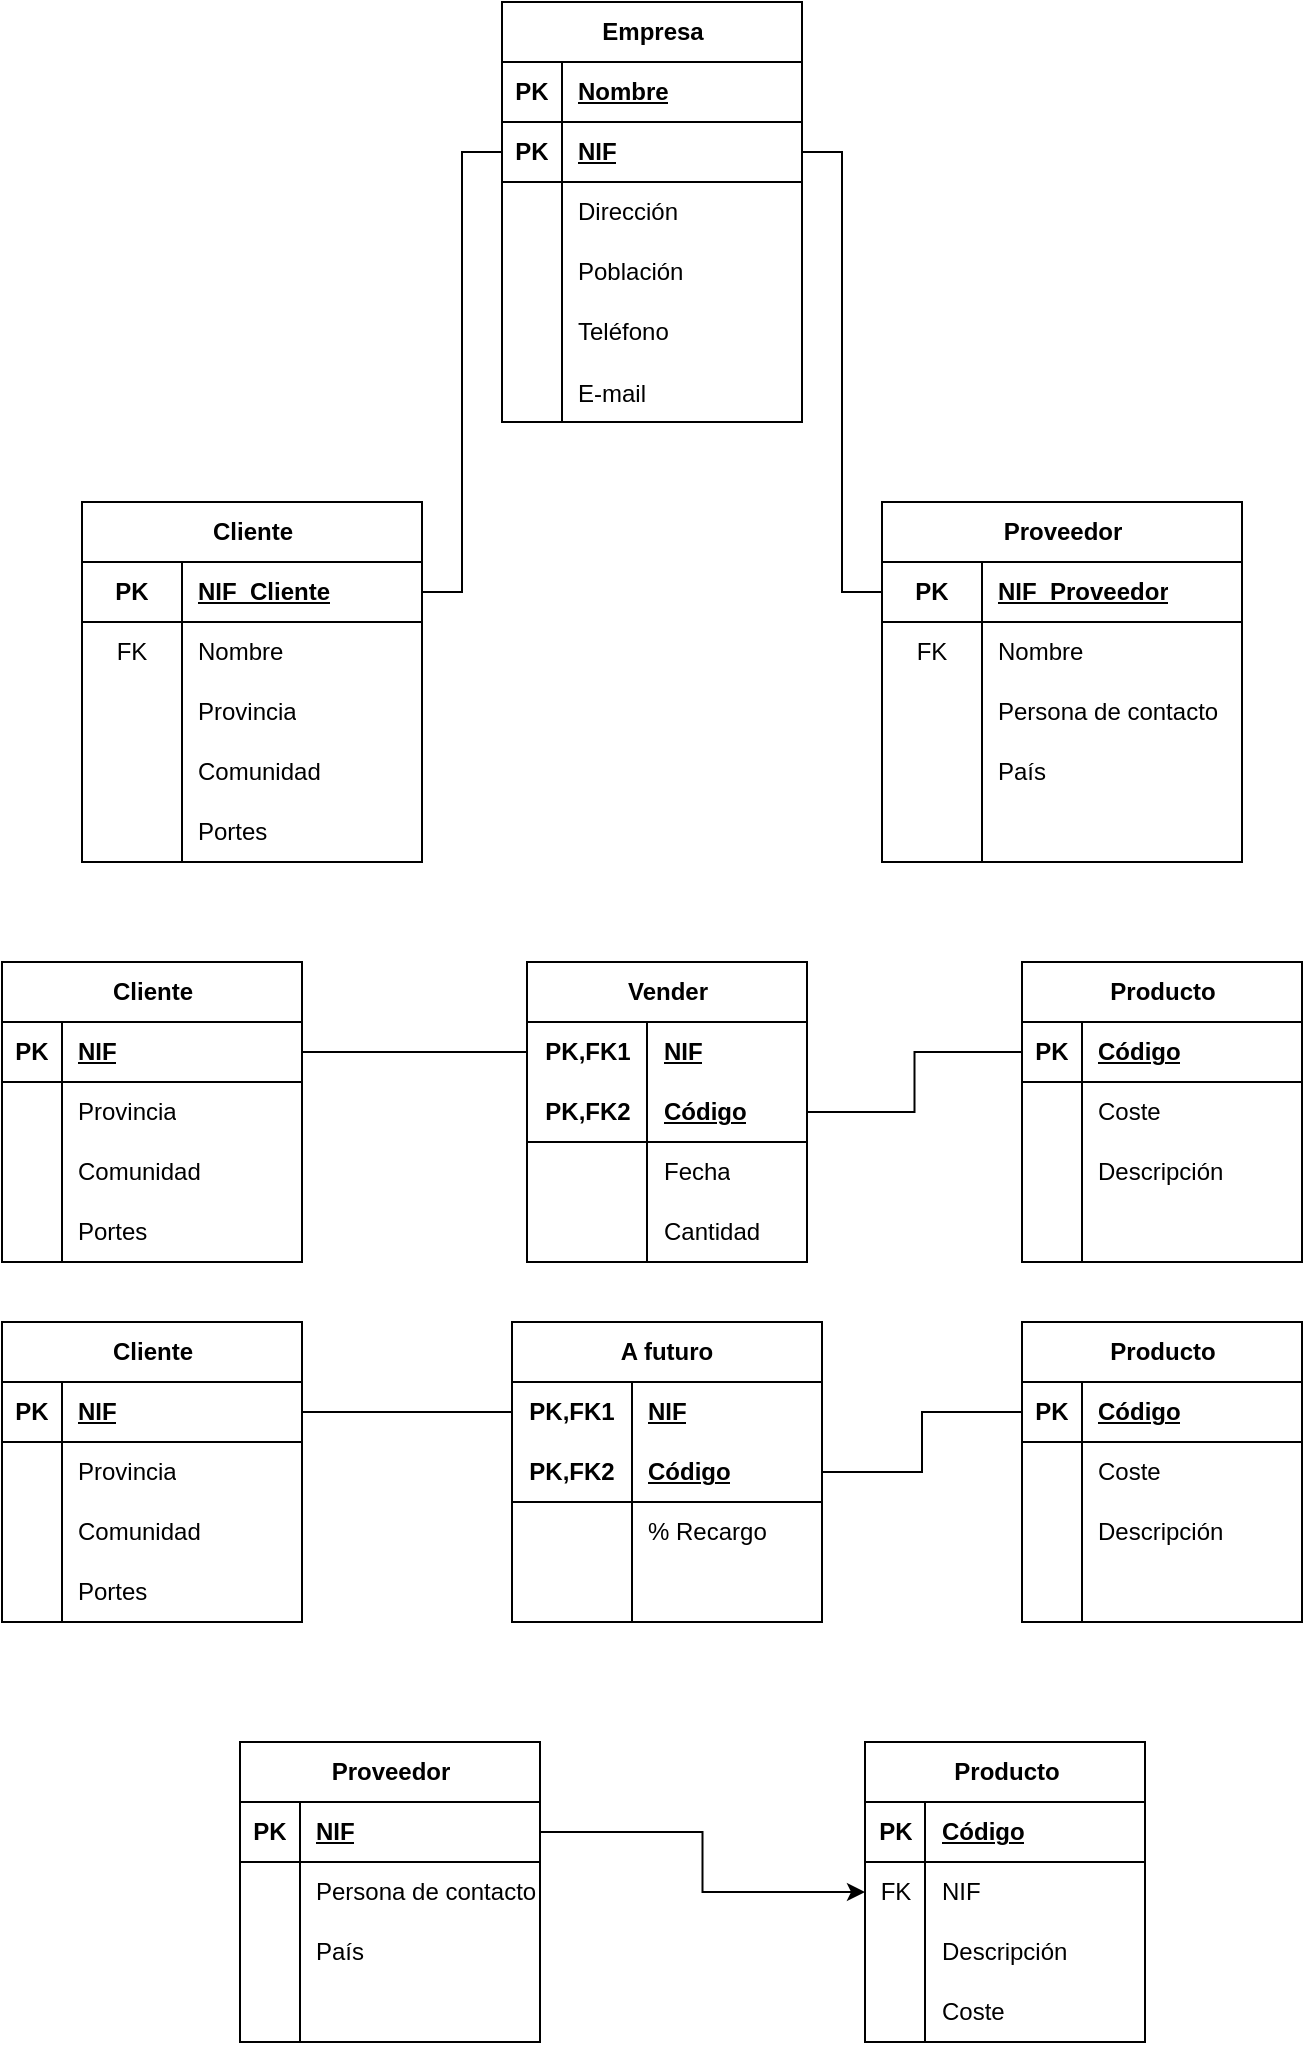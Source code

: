 <mxfile version="22.0.8" type="github">
  <diagram name="Page-1" id="5V-pY5-NSeXZcfu9NVpm">
    <mxGraphModel dx="1434" dy="1852" grid="1" gridSize="10" guides="1" tooltips="1" connect="1" arrows="1" fold="1" page="1" pageScale="1" pageWidth="850" pageHeight="1100" math="0" shadow="0">
      <root>
        <mxCell id="0" />
        <mxCell id="1" parent="0" />
        <mxCell id="uJC5SjUoU4-z41Kkm13T-27" value="A futuro" style="shape=table;startSize=30;container=1;collapsible=1;childLayout=tableLayout;fixedRows=1;rowLines=0;fontStyle=1;align=center;resizeLast=1;html=1;whiteSpace=wrap;" vertex="1" parent="1">
          <mxGeometry x="335" y="360" width="155" height="150" as="geometry" />
        </mxCell>
        <mxCell id="uJC5SjUoU4-z41Kkm13T-28" value="" style="shape=tableRow;horizontal=0;startSize=0;swimlaneHead=0;swimlaneBody=0;fillColor=none;collapsible=0;dropTarget=0;points=[[0,0.5],[1,0.5]];portConstraint=eastwest;top=0;left=0;right=0;bottom=0;html=1;" vertex="1" parent="uJC5SjUoU4-z41Kkm13T-27">
          <mxGeometry y="30" width="155" height="30" as="geometry" />
        </mxCell>
        <mxCell id="uJC5SjUoU4-z41Kkm13T-29" value="PK,FK1" style="shape=partialRectangle;connectable=0;fillColor=none;top=0;left=0;bottom=0;right=0;fontStyle=1;overflow=hidden;html=1;whiteSpace=wrap;" vertex="1" parent="uJC5SjUoU4-z41Kkm13T-28">
          <mxGeometry width="60" height="30" as="geometry">
            <mxRectangle width="60" height="30" as="alternateBounds" />
          </mxGeometry>
        </mxCell>
        <mxCell id="uJC5SjUoU4-z41Kkm13T-30" value="NIF" style="shape=partialRectangle;connectable=0;fillColor=none;top=0;left=0;bottom=0;right=0;align=left;spacingLeft=6;fontStyle=5;overflow=hidden;html=1;whiteSpace=wrap;" vertex="1" parent="uJC5SjUoU4-z41Kkm13T-28">
          <mxGeometry x="60" width="95" height="30" as="geometry">
            <mxRectangle width="95" height="30" as="alternateBounds" />
          </mxGeometry>
        </mxCell>
        <mxCell id="uJC5SjUoU4-z41Kkm13T-31" value="" style="shape=tableRow;horizontal=0;startSize=0;swimlaneHead=0;swimlaneBody=0;fillColor=none;collapsible=0;dropTarget=0;points=[[0,0.5],[1,0.5]];portConstraint=eastwest;top=0;left=0;right=0;bottom=1;html=1;" vertex="1" parent="uJC5SjUoU4-z41Kkm13T-27">
          <mxGeometry y="60" width="155" height="30" as="geometry" />
        </mxCell>
        <mxCell id="uJC5SjUoU4-z41Kkm13T-32" value="PK,FK2" style="shape=partialRectangle;connectable=0;fillColor=none;top=0;left=0;bottom=0;right=0;fontStyle=1;overflow=hidden;html=1;whiteSpace=wrap;" vertex="1" parent="uJC5SjUoU4-z41Kkm13T-31">
          <mxGeometry width="60" height="30" as="geometry">
            <mxRectangle width="60" height="30" as="alternateBounds" />
          </mxGeometry>
        </mxCell>
        <mxCell id="uJC5SjUoU4-z41Kkm13T-33" value="Código" style="shape=partialRectangle;connectable=0;fillColor=none;top=0;left=0;bottom=0;right=0;align=left;spacingLeft=6;fontStyle=5;overflow=hidden;html=1;whiteSpace=wrap;" vertex="1" parent="uJC5SjUoU4-z41Kkm13T-31">
          <mxGeometry x="60" width="95" height="30" as="geometry">
            <mxRectangle width="95" height="30" as="alternateBounds" />
          </mxGeometry>
        </mxCell>
        <mxCell id="uJC5SjUoU4-z41Kkm13T-34" value="" style="shape=tableRow;horizontal=0;startSize=0;swimlaneHead=0;swimlaneBody=0;fillColor=none;collapsible=0;dropTarget=0;points=[[0,0.5],[1,0.5]];portConstraint=eastwest;top=0;left=0;right=0;bottom=0;html=1;" vertex="1" parent="uJC5SjUoU4-z41Kkm13T-27">
          <mxGeometry y="90" width="155" height="30" as="geometry" />
        </mxCell>
        <mxCell id="uJC5SjUoU4-z41Kkm13T-35" value="" style="shape=partialRectangle;connectable=0;fillColor=none;top=0;left=0;bottom=0;right=0;editable=1;overflow=hidden;html=1;whiteSpace=wrap;" vertex="1" parent="uJC5SjUoU4-z41Kkm13T-34">
          <mxGeometry width="60" height="30" as="geometry">
            <mxRectangle width="60" height="30" as="alternateBounds" />
          </mxGeometry>
        </mxCell>
        <mxCell id="uJC5SjUoU4-z41Kkm13T-36" value="% Recargo" style="shape=partialRectangle;connectable=0;fillColor=none;top=0;left=0;bottom=0;right=0;align=left;spacingLeft=6;overflow=hidden;html=1;whiteSpace=wrap;" vertex="1" parent="uJC5SjUoU4-z41Kkm13T-34">
          <mxGeometry x="60" width="95" height="30" as="geometry">
            <mxRectangle width="95" height="30" as="alternateBounds" />
          </mxGeometry>
        </mxCell>
        <mxCell id="uJC5SjUoU4-z41Kkm13T-37" value="" style="shape=tableRow;horizontal=0;startSize=0;swimlaneHead=0;swimlaneBody=0;fillColor=none;collapsible=0;dropTarget=0;points=[[0,0.5],[1,0.5]];portConstraint=eastwest;top=0;left=0;right=0;bottom=0;html=1;" vertex="1" parent="uJC5SjUoU4-z41Kkm13T-27">
          <mxGeometry y="120" width="155" height="30" as="geometry" />
        </mxCell>
        <mxCell id="uJC5SjUoU4-z41Kkm13T-38" value="" style="shape=partialRectangle;connectable=0;fillColor=none;top=0;left=0;bottom=0;right=0;editable=1;overflow=hidden;html=1;whiteSpace=wrap;" vertex="1" parent="uJC5SjUoU4-z41Kkm13T-37">
          <mxGeometry width="60" height="30" as="geometry">
            <mxRectangle width="60" height="30" as="alternateBounds" />
          </mxGeometry>
        </mxCell>
        <mxCell id="uJC5SjUoU4-z41Kkm13T-39" value="" style="shape=partialRectangle;connectable=0;fillColor=none;top=0;left=0;bottom=0;right=0;align=left;spacingLeft=6;overflow=hidden;html=1;whiteSpace=wrap;" vertex="1" parent="uJC5SjUoU4-z41Kkm13T-37">
          <mxGeometry x="60" width="95" height="30" as="geometry">
            <mxRectangle width="95" height="30" as="alternateBounds" />
          </mxGeometry>
        </mxCell>
        <mxCell id="uJC5SjUoU4-z41Kkm13T-40" style="edgeStyle=orthogonalEdgeStyle;rounded=0;orthogonalLoop=1;jettySize=auto;html=1;entryX=0;entryY=0.5;entryDx=0;entryDy=0;endArrow=none;endFill=0;exitX=1;exitY=0.5;exitDx=0;exitDy=0;" edge="1" parent="1" source="uJC5SjUoU4-z41Kkm13T-121" target="uJC5SjUoU4-z41Kkm13T-28">
          <mxGeometry relative="1" as="geometry">
            <mxPoint x="230" y="435" as="sourcePoint" />
          </mxGeometry>
        </mxCell>
        <mxCell id="uJC5SjUoU4-z41Kkm13T-41" style="edgeStyle=orthogonalEdgeStyle;rounded=0;orthogonalLoop=1;jettySize=auto;html=1;entryX=1;entryY=0.5;entryDx=0;entryDy=0;endArrow=none;endFill=0;exitX=0;exitY=0.5;exitDx=0;exitDy=0;" edge="1" parent="1" source="uJC5SjUoU4-z41Kkm13T-56" target="uJC5SjUoU4-z41Kkm13T-31">
          <mxGeometry relative="1" as="geometry">
            <mxPoint x="590" y="405" as="sourcePoint" />
          </mxGeometry>
        </mxCell>
        <mxCell id="uJC5SjUoU4-z41Kkm13T-42" value="Cliente" style="shape=table;startSize=30;container=1;collapsible=1;childLayout=tableLayout;fixedRows=1;rowLines=0;fontStyle=1;align=center;resizeLast=1;html=1;" vertex="1" parent="1">
          <mxGeometry x="80" y="180" width="150" height="150" as="geometry" />
        </mxCell>
        <mxCell id="uJC5SjUoU4-z41Kkm13T-43" value="" style="shape=tableRow;horizontal=0;startSize=0;swimlaneHead=0;swimlaneBody=0;fillColor=none;collapsible=0;dropTarget=0;points=[[0,0.5],[1,0.5]];portConstraint=eastwest;top=0;left=0;right=0;bottom=1;" vertex="1" parent="uJC5SjUoU4-z41Kkm13T-42">
          <mxGeometry y="30" width="150" height="30" as="geometry" />
        </mxCell>
        <mxCell id="uJC5SjUoU4-z41Kkm13T-44" value="PK" style="shape=partialRectangle;connectable=0;fillColor=none;top=0;left=0;bottom=0;right=0;fontStyle=1;overflow=hidden;whiteSpace=wrap;html=1;" vertex="1" parent="uJC5SjUoU4-z41Kkm13T-43">
          <mxGeometry width="30" height="30" as="geometry">
            <mxRectangle width="30" height="30" as="alternateBounds" />
          </mxGeometry>
        </mxCell>
        <mxCell id="uJC5SjUoU4-z41Kkm13T-45" value="NIF" style="shape=partialRectangle;connectable=0;fillColor=none;top=0;left=0;bottom=0;right=0;align=left;spacingLeft=6;fontStyle=5;overflow=hidden;whiteSpace=wrap;html=1;" vertex="1" parent="uJC5SjUoU4-z41Kkm13T-43">
          <mxGeometry x="30" width="120" height="30" as="geometry">
            <mxRectangle width="120" height="30" as="alternateBounds" />
          </mxGeometry>
        </mxCell>
        <mxCell id="uJC5SjUoU4-z41Kkm13T-46" value="" style="shape=tableRow;horizontal=0;startSize=0;swimlaneHead=0;swimlaneBody=0;fillColor=none;collapsible=0;dropTarget=0;points=[[0,0.5],[1,0.5]];portConstraint=eastwest;top=0;left=0;right=0;bottom=0;" vertex="1" parent="uJC5SjUoU4-z41Kkm13T-42">
          <mxGeometry y="60" width="150" height="30" as="geometry" />
        </mxCell>
        <mxCell id="uJC5SjUoU4-z41Kkm13T-47" value="" style="shape=partialRectangle;connectable=0;fillColor=none;top=0;left=0;bottom=0;right=0;editable=1;overflow=hidden;whiteSpace=wrap;html=1;" vertex="1" parent="uJC5SjUoU4-z41Kkm13T-46">
          <mxGeometry width="30" height="30" as="geometry">
            <mxRectangle width="30" height="30" as="alternateBounds" />
          </mxGeometry>
        </mxCell>
        <mxCell id="uJC5SjUoU4-z41Kkm13T-48" value="Provincia" style="shape=partialRectangle;connectable=0;fillColor=none;top=0;left=0;bottom=0;right=0;align=left;spacingLeft=6;overflow=hidden;whiteSpace=wrap;html=1;" vertex="1" parent="uJC5SjUoU4-z41Kkm13T-46">
          <mxGeometry x="30" width="120" height="30" as="geometry">
            <mxRectangle width="120" height="30" as="alternateBounds" />
          </mxGeometry>
        </mxCell>
        <mxCell id="uJC5SjUoU4-z41Kkm13T-49" value="" style="shape=tableRow;horizontal=0;startSize=0;swimlaneHead=0;swimlaneBody=0;fillColor=none;collapsible=0;dropTarget=0;points=[[0,0.5],[1,0.5]];portConstraint=eastwest;top=0;left=0;right=0;bottom=0;" vertex="1" parent="uJC5SjUoU4-z41Kkm13T-42">
          <mxGeometry y="90" width="150" height="30" as="geometry" />
        </mxCell>
        <mxCell id="uJC5SjUoU4-z41Kkm13T-50" value="" style="shape=partialRectangle;connectable=0;fillColor=none;top=0;left=0;bottom=0;right=0;editable=1;overflow=hidden;whiteSpace=wrap;html=1;" vertex="1" parent="uJC5SjUoU4-z41Kkm13T-49">
          <mxGeometry width="30" height="30" as="geometry">
            <mxRectangle width="30" height="30" as="alternateBounds" />
          </mxGeometry>
        </mxCell>
        <mxCell id="uJC5SjUoU4-z41Kkm13T-51" value="Comunidad" style="shape=partialRectangle;connectable=0;fillColor=none;top=0;left=0;bottom=0;right=0;align=left;spacingLeft=6;overflow=hidden;whiteSpace=wrap;html=1;" vertex="1" parent="uJC5SjUoU4-z41Kkm13T-49">
          <mxGeometry x="30" width="120" height="30" as="geometry">
            <mxRectangle width="120" height="30" as="alternateBounds" />
          </mxGeometry>
        </mxCell>
        <mxCell id="uJC5SjUoU4-z41Kkm13T-52" value="" style="shape=tableRow;horizontal=0;startSize=0;swimlaneHead=0;swimlaneBody=0;fillColor=none;collapsible=0;dropTarget=0;points=[[0,0.5],[1,0.5]];portConstraint=eastwest;top=0;left=0;right=0;bottom=0;" vertex="1" parent="uJC5SjUoU4-z41Kkm13T-42">
          <mxGeometry y="120" width="150" height="30" as="geometry" />
        </mxCell>
        <mxCell id="uJC5SjUoU4-z41Kkm13T-53" value="" style="shape=partialRectangle;connectable=0;fillColor=none;top=0;left=0;bottom=0;right=0;editable=1;overflow=hidden;whiteSpace=wrap;html=1;" vertex="1" parent="uJC5SjUoU4-z41Kkm13T-52">
          <mxGeometry width="30" height="30" as="geometry">
            <mxRectangle width="30" height="30" as="alternateBounds" />
          </mxGeometry>
        </mxCell>
        <mxCell id="uJC5SjUoU4-z41Kkm13T-54" value="Portes" style="shape=partialRectangle;connectable=0;fillColor=none;top=0;left=0;bottom=0;right=0;align=left;spacingLeft=6;overflow=hidden;whiteSpace=wrap;html=1;" vertex="1" parent="uJC5SjUoU4-z41Kkm13T-52">
          <mxGeometry x="30" width="120" height="30" as="geometry">
            <mxRectangle width="120" height="30" as="alternateBounds" />
          </mxGeometry>
        </mxCell>
        <mxCell id="uJC5SjUoU4-z41Kkm13T-55" value="Producto" style="shape=table;startSize=30;container=1;collapsible=1;childLayout=tableLayout;fixedRows=1;rowLines=0;fontStyle=1;align=center;resizeLast=1;html=1;" vertex="1" parent="1">
          <mxGeometry x="590" y="360" width="140" height="150" as="geometry" />
        </mxCell>
        <mxCell id="uJC5SjUoU4-z41Kkm13T-56" value="" style="shape=tableRow;horizontal=0;startSize=0;swimlaneHead=0;swimlaneBody=0;fillColor=none;collapsible=0;dropTarget=0;points=[[0,0.5],[1,0.5]];portConstraint=eastwest;top=0;left=0;right=0;bottom=1;" vertex="1" parent="uJC5SjUoU4-z41Kkm13T-55">
          <mxGeometry y="30" width="140" height="30" as="geometry" />
        </mxCell>
        <mxCell id="uJC5SjUoU4-z41Kkm13T-57" value="PK" style="shape=partialRectangle;connectable=0;fillColor=none;top=0;left=0;bottom=0;right=0;fontStyle=1;overflow=hidden;whiteSpace=wrap;html=1;" vertex="1" parent="uJC5SjUoU4-z41Kkm13T-56">
          <mxGeometry width="30" height="30" as="geometry">
            <mxRectangle width="30" height="30" as="alternateBounds" />
          </mxGeometry>
        </mxCell>
        <mxCell id="uJC5SjUoU4-z41Kkm13T-58" value="Código" style="shape=partialRectangle;connectable=0;fillColor=none;top=0;left=0;bottom=0;right=0;align=left;spacingLeft=6;fontStyle=5;overflow=hidden;whiteSpace=wrap;html=1;" vertex="1" parent="uJC5SjUoU4-z41Kkm13T-56">
          <mxGeometry x="30" width="110" height="30" as="geometry">
            <mxRectangle width="110" height="30" as="alternateBounds" />
          </mxGeometry>
        </mxCell>
        <mxCell id="uJC5SjUoU4-z41Kkm13T-59" value="" style="shape=tableRow;horizontal=0;startSize=0;swimlaneHead=0;swimlaneBody=0;fillColor=none;collapsible=0;dropTarget=0;points=[[0,0.5],[1,0.5]];portConstraint=eastwest;top=0;left=0;right=0;bottom=0;" vertex="1" parent="uJC5SjUoU4-z41Kkm13T-55">
          <mxGeometry y="60" width="140" height="30" as="geometry" />
        </mxCell>
        <mxCell id="uJC5SjUoU4-z41Kkm13T-60" value="" style="shape=partialRectangle;connectable=0;fillColor=none;top=0;left=0;bottom=0;right=0;editable=1;overflow=hidden;whiteSpace=wrap;html=1;" vertex="1" parent="uJC5SjUoU4-z41Kkm13T-59">
          <mxGeometry width="30" height="30" as="geometry">
            <mxRectangle width="30" height="30" as="alternateBounds" />
          </mxGeometry>
        </mxCell>
        <mxCell id="uJC5SjUoU4-z41Kkm13T-61" value="Coste" style="shape=partialRectangle;connectable=0;fillColor=none;top=0;left=0;bottom=0;right=0;align=left;spacingLeft=6;overflow=hidden;whiteSpace=wrap;html=1;" vertex="1" parent="uJC5SjUoU4-z41Kkm13T-59">
          <mxGeometry x="30" width="110" height="30" as="geometry">
            <mxRectangle width="110" height="30" as="alternateBounds" />
          </mxGeometry>
        </mxCell>
        <mxCell id="uJC5SjUoU4-z41Kkm13T-62" value="" style="shape=tableRow;horizontal=0;startSize=0;swimlaneHead=0;swimlaneBody=0;fillColor=none;collapsible=0;dropTarget=0;points=[[0,0.5],[1,0.5]];portConstraint=eastwest;top=0;left=0;right=0;bottom=0;" vertex="1" parent="uJC5SjUoU4-z41Kkm13T-55">
          <mxGeometry y="90" width="140" height="30" as="geometry" />
        </mxCell>
        <mxCell id="uJC5SjUoU4-z41Kkm13T-63" value="" style="shape=partialRectangle;connectable=0;fillColor=none;top=0;left=0;bottom=0;right=0;editable=1;overflow=hidden;whiteSpace=wrap;html=1;" vertex="1" parent="uJC5SjUoU4-z41Kkm13T-62">
          <mxGeometry width="30" height="30" as="geometry">
            <mxRectangle width="30" height="30" as="alternateBounds" />
          </mxGeometry>
        </mxCell>
        <mxCell id="uJC5SjUoU4-z41Kkm13T-64" value="Descripción" style="shape=partialRectangle;connectable=0;fillColor=none;top=0;left=0;bottom=0;right=0;align=left;spacingLeft=6;overflow=hidden;whiteSpace=wrap;html=1;" vertex="1" parent="uJC5SjUoU4-z41Kkm13T-62">
          <mxGeometry x="30" width="110" height="30" as="geometry">
            <mxRectangle width="110" height="30" as="alternateBounds" />
          </mxGeometry>
        </mxCell>
        <mxCell id="uJC5SjUoU4-z41Kkm13T-65" value="" style="shape=tableRow;horizontal=0;startSize=0;swimlaneHead=0;swimlaneBody=0;fillColor=none;collapsible=0;dropTarget=0;points=[[0,0.5],[1,0.5]];portConstraint=eastwest;top=0;left=0;right=0;bottom=0;" vertex="1" parent="uJC5SjUoU4-z41Kkm13T-55">
          <mxGeometry y="120" width="140" height="30" as="geometry" />
        </mxCell>
        <mxCell id="uJC5SjUoU4-z41Kkm13T-66" value="" style="shape=partialRectangle;connectable=0;fillColor=none;top=0;left=0;bottom=0;right=0;editable=1;overflow=hidden;whiteSpace=wrap;html=1;" vertex="1" parent="uJC5SjUoU4-z41Kkm13T-65">
          <mxGeometry width="30" height="30" as="geometry">
            <mxRectangle width="30" height="30" as="alternateBounds" />
          </mxGeometry>
        </mxCell>
        <mxCell id="uJC5SjUoU4-z41Kkm13T-67" value="" style="shape=partialRectangle;connectable=0;fillColor=none;top=0;left=0;bottom=0;right=0;align=left;spacingLeft=6;overflow=hidden;whiteSpace=wrap;html=1;" vertex="1" parent="uJC5SjUoU4-z41Kkm13T-65">
          <mxGeometry x="30" width="110" height="30" as="geometry">
            <mxRectangle width="110" height="30" as="alternateBounds" />
          </mxGeometry>
        </mxCell>
        <mxCell id="uJC5SjUoU4-z41Kkm13T-68" value="Vender" style="shape=table;startSize=30;container=1;collapsible=1;childLayout=tableLayout;fixedRows=1;rowLines=0;fontStyle=1;align=center;resizeLast=1;html=1;whiteSpace=wrap;" vertex="1" parent="1">
          <mxGeometry x="342.5" y="180" width="140" height="150" as="geometry" />
        </mxCell>
        <mxCell id="uJC5SjUoU4-z41Kkm13T-69" value="" style="shape=tableRow;horizontal=0;startSize=0;swimlaneHead=0;swimlaneBody=0;fillColor=none;collapsible=0;dropTarget=0;points=[[0,0.5],[1,0.5]];portConstraint=eastwest;top=0;left=0;right=0;bottom=0;html=1;" vertex="1" parent="uJC5SjUoU4-z41Kkm13T-68">
          <mxGeometry y="30" width="140" height="30" as="geometry" />
        </mxCell>
        <mxCell id="uJC5SjUoU4-z41Kkm13T-70" value="PK,FK1" style="shape=partialRectangle;connectable=0;fillColor=none;top=0;left=0;bottom=0;right=0;fontStyle=1;overflow=hidden;html=1;whiteSpace=wrap;" vertex="1" parent="uJC5SjUoU4-z41Kkm13T-69">
          <mxGeometry width="60" height="30" as="geometry">
            <mxRectangle width="60" height="30" as="alternateBounds" />
          </mxGeometry>
        </mxCell>
        <mxCell id="uJC5SjUoU4-z41Kkm13T-71" value="NIF" style="shape=partialRectangle;connectable=0;fillColor=none;top=0;left=0;bottom=0;right=0;align=left;spacingLeft=6;fontStyle=5;overflow=hidden;html=1;whiteSpace=wrap;" vertex="1" parent="uJC5SjUoU4-z41Kkm13T-69">
          <mxGeometry x="60" width="80" height="30" as="geometry">
            <mxRectangle width="80" height="30" as="alternateBounds" />
          </mxGeometry>
        </mxCell>
        <mxCell id="uJC5SjUoU4-z41Kkm13T-72" value="" style="shape=tableRow;horizontal=0;startSize=0;swimlaneHead=0;swimlaneBody=0;fillColor=none;collapsible=0;dropTarget=0;points=[[0,0.5],[1,0.5]];portConstraint=eastwest;top=0;left=0;right=0;bottom=1;html=1;" vertex="1" parent="uJC5SjUoU4-z41Kkm13T-68">
          <mxGeometry y="60" width="140" height="30" as="geometry" />
        </mxCell>
        <mxCell id="uJC5SjUoU4-z41Kkm13T-73" value="PK,FK2" style="shape=partialRectangle;connectable=0;fillColor=none;top=0;left=0;bottom=0;right=0;fontStyle=1;overflow=hidden;html=1;whiteSpace=wrap;" vertex="1" parent="uJC5SjUoU4-z41Kkm13T-72">
          <mxGeometry width="60" height="30" as="geometry">
            <mxRectangle width="60" height="30" as="alternateBounds" />
          </mxGeometry>
        </mxCell>
        <mxCell id="uJC5SjUoU4-z41Kkm13T-74" value="Código" style="shape=partialRectangle;connectable=0;fillColor=none;top=0;left=0;bottom=0;right=0;align=left;spacingLeft=6;fontStyle=5;overflow=hidden;html=1;whiteSpace=wrap;" vertex="1" parent="uJC5SjUoU4-z41Kkm13T-72">
          <mxGeometry x="60" width="80" height="30" as="geometry">
            <mxRectangle width="80" height="30" as="alternateBounds" />
          </mxGeometry>
        </mxCell>
        <mxCell id="uJC5SjUoU4-z41Kkm13T-75" value="" style="shape=tableRow;horizontal=0;startSize=0;swimlaneHead=0;swimlaneBody=0;fillColor=none;collapsible=0;dropTarget=0;points=[[0,0.5],[1,0.5]];portConstraint=eastwest;top=0;left=0;right=0;bottom=0;html=1;" vertex="1" parent="uJC5SjUoU4-z41Kkm13T-68">
          <mxGeometry y="90" width="140" height="30" as="geometry" />
        </mxCell>
        <mxCell id="uJC5SjUoU4-z41Kkm13T-76" value="" style="shape=partialRectangle;connectable=0;fillColor=none;top=0;left=0;bottom=0;right=0;editable=1;overflow=hidden;html=1;whiteSpace=wrap;" vertex="1" parent="uJC5SjUoU4-z41Kkm13T-75">
          <mxGeometry width="60" height="30" as="geometry">
            <mxRectangle width="60" height="30" as="alternateBounds" />
          </mxGeometry>
        </mxCell>
        <mxCell id="uJC5SjUoU4-z41Kkm13T-77" value="Fecha" style="shape=partialRectangle;connectable=0;fillColor=none;top=0;left=0;bottom=0;right=0;align=left;spacingLeft=6;overflow=hidden;html=1;whiteSpace=wrap;" vertex="1" parent="uJC5SjUoU4-z41Kkm13T-75">
          <mxGeometry x="60" width="80" height="30" as="geometry">
            <mxRectangle width="80" height="30" as="alternateBounds" />
          </mxGeometry>
        </mxCell>
        <mxCell id="uJC5SjUoU4-z41Kkm13T-78" value="" style="shape=tableRow;horizontal=0;startSize=0;swimlaneHead=0;swimlaneBody=0;fillColor=none;collapsible=0;dropTarget=0;points=[[0,0.5],[1,0.5]];portConstraint=eastwest;top=0;left=0;right=0;bottom=0;html=1;" vertex="1" parent="uJC5SjUoU4-z41Kkm13T-68">
          <mxGeometry y="120" width="140" height="30" as="geometry" />
        </mxCell>
        <mxCell id="uJC5SjUoU4-z41Kkm13T-79" value="" style="shape=partialRectangle;connectable=0;fillColor=none;top=0;left=0;bottom=0;right=0;editable=1;overflow=hidden;html=1;whiteSpace=wrap;" vertex="1" parent="uJC5SjUoU4-z41Kkm13T-78">
          <mxGeometry width="60" height="30" as="geometry">
            <mxRectangle width="60" height="30" as="alternateBounds" />
          </mxGeometry>
        </mxCell>
        <mxCell id="uJC5SjUoU4-z41Kkm13T-80" value="Cantidad" style="shape=partialRectangle;connectable=0;fillColor=none;top=0;left=0;bottom=0;right=0;align=left;spacingLeft=6;overflow=hidden;html=1;whiteSpace=wrap;" vertex="1" parent="uJC5SjUoU4-z41Kkm13T-78">
          <mxGeometry x="60" width="80" height="30" as="geometry">
            <mxRectangle width="80" height="30" as="alternateBounds" />
          </mxGeometry>
        </mxCell>
        <mxCell id="uJC5SjUoU4-z41Kkm13T-120" value="Cliente" style="shape=table;startSize=30;container=1;collapsible=1;childLayout=tableLayout;fixedRows=1;rowLines=0;fontStyle=1;align=center;resizeLast=1;html=1;" vertex="1" parent="1">
          <mxGeometry x="80" y="360" width="150" height="150" as="geometry" />
        </mxCell>
        <mxCell id="uJC5SjUoU4-z41Kkm13T-121" value="" style="shape=tableRow;horizontal=0;startSize=0;swimlaneHead=0;swimlaneBody=0;fillColor=none;collapsible=0;dropTarget=0;points=[[0,0.5],[1,0.5]];portConstraint=eastwest;top=0;left=0;right=0;bottom=1;" vertex="1" parent="uJC5SjUoU4-z41Kkm13T-120">
          <mxGeometry y="30" width="150" height="30" as="geometry" />
        </mxCell>
        <mxCell id="uJC5SjUoU4-z41Kkm13T-122" value="PK" style="shape=partialRectangle;connectable=0;fillColor=none;top=0;left=0;bottom=0;right=0;fontStyle=1;overflow=hidden;whiteSpace=wrap;html=1;" vertex="1" parent="uJC5SjUoU4-z41Kkm13T-121">
          <mxGeometry width="30" height="30" as="geometry">
            <mxRectangle width="30" height="30" as="alternateBounds" />
          </mxGeometry>
        </mxCell>
        <mxCell id="uJC5SjUoU4-z41Kkm13T-123" value="NIF" style="shape=partialRectangle;connectable=0;fillColor=none;top=0;left=0;bottom=0;right=0;align=left;spacingLeft=6;fontStyle=5;overflow=hidden;whiteSpace=wrap;html=1;" vertex="1" parent="uJC5SjUoU4-z41Kkm13T-121">
          <mxGeometry x="30" width="120" height="30" as="geometry">
            <mxRectangle width="120" height="30" as="alternateBounds" />
          </mxGeometry>
        </mxCell>
        <mxCell id="uJC5SjUoU4-z41Kkm13T-124" value="" style="shape=tableRow;horizontal=0;startSize=0;swimlaneHead=0;swimlaneBody=0;fillColor=none;collapsible=0;dropTarget=0;points=[[0,0.5],[1,0.5]];portConstraint=eastwest;top=0;left=0;right=0;bottom=0;" vertex="1" parent="uJC5SjUoU4-z41Kkm13T-120">
          <mxGeometry y="60" width="150" height="30" as="geometry" />
        </mxCell>
        <mxCell id="uJC5SjUoU4-z41Kkm13T-125" value="" style="shape=partialRectangle;connectable=0;fillColor=none;top=0;left=0;bottom=0;right=0;editable=1;overflow=hidden;whiteSpace=wrap;html=1;" vertex="1" parent="uJC5SjUoU4-z41Kkm13T-124">
          <mxGeometry width="30" height="30" as="geometry">
            <mxRectangle width="30" height="30" as="alternateBounds" />
          </mxGeometry>
        </mxCell>
        <mxCell id="uJC5SjUoU4-z41Kkm13T-126" value="Provincia" style="shape=partialRectangle;connectable=0;fillColor=none;top=0;left=0;bottom=0;right=0;align=left;spacingLeft=6;overflow=hidden;whiteSpace=wrap;html=1;" vertex="1" parent="uJC5SjUoU4-z41Kkm13T-124">
          <mxGeometry x="30" width="120" height="30" as="geometry">
            <mxRectangle width="120" height="30" as="alternateBounds" />
          </mxGeometry>
        </mxCell>
        <mxCell id="uJC5SjUoU4-z41Kkm13T-127" value="" style="shape=tableRow;horizontal=0;startSize=0;swimlaneHead=0;swimlaneBody=0;fillColor=none;collapsible=0;dropTarget=0;points=[[0,0.5],[1,0.5]];portConstraint=eastwest;top=0;left=0;right=0;bottom=0;" vertex="1" parent="uJC5SjUoU4-z41Kkm13T-120">
          <mxGeometry y="90" width="150" height="30" as="geometry" />
        </mxCell>
        <mxCell id="uJC5SjUoU4-z41Kkm13T-128" value="" style="shape=partialRectangle;connectable=0;fillColor=none;top=0;left=0;bottom=0;right=0;editable=1;overflow=hidden;whiteSpace=wrap;html=1;" vertex="1" parent="uJC5SjUoU4-z41Kkm13T-127">
          <mxGeometry width="30" height="30" as="geometry">
            <mxRectangle width="30" height="30" as="alternateBounds" />
          </mxGeometry>
        </mxCell>
        <mxCell id="uJC5SjUoU4-z41Kkm13T-129" value="Comunidad" style="shape=partialRectangle;connectable=0;fillColor=none;top=0;left=0;bottom=0;right=0;align=left;spacingLeft=6;overflow=hidden;whiteSpace=wrap;html=1;" vertex="1" parent="uJC5SjUoU4-z41Kkm13T-127">
          <mxGeometry x="30" width="120" height="30" as="geometry">
            <mxRectangle width="120" height="30" as="alternateBounds" />
          </mxGeometry>
        </mxCell>
        <mxCell id="uJC5SjUoU4-z41Kkm13T-130" value="" style="shape=tableRow;horizontal=0;startSize=0;swimlaneHead=0;swimlaneBody=0;fillColor=none;collapsible=0;dropTarget=0;points=[[0,0.5],[1,0.5]];portConstraint=eastwest;top=0;left=0;right=0;bottom=0;" vertex="1" parent="uJC5SjUoU4-z41Kkm13T-120">
          <mxGeometry y="120" width="150" height="30" as="geometry" />
        </mxCell>
        <mxCell id="uJC5SjUoU4-z41Kkm13T-131" value="" style="shape=partialRectangle;connectable=0;fillColor=none;top=0;left=0;bottom=0;right=0;editable=1;overflow=hidden;whiteSpace=wrap;html=1;" vertex="1" parent="uJC5SjUoU4-z41Kkm13T-130">
          <mxGeometry width="30" height="30" as="geometry">
            <mxRectangle width="30" height="30" as="alternateBounds" />
          </mxGeometry>
        </mxCell>
        <mxCell id="uJC5SjUoU4-z41Kkm13T-132" value="Portes" style="shape=partialRectangle;connectable=0;fillColor=none;top=0;left=0;bottom=0;right=0;align=left;spacingLeft=6;overflow=hidden;whiteSpace=wrap;html=1;" vertex="1" parent="uJC5SjUoU4-z41Kkm13T-130">
          <mxGeometry x="30" width="120" height="30" as="geometry">
            <mxRectangle width="120" height="30" as="alternateBounds" />
          </mxGeometry>
        </mxCell>
        <mxCell id="uJC5SjUoU4-z41Kkm13T-146" value="Producto" style="shape=table;startSize=30;container=1;collapsible=1;childLayout=tableLayout;fixedRows=1;rowLines=0;fontStyle=1;align=center;resizeLast=1;html=1;" vertex="1" parent="1">
          <mxGeometry x="590" y="180" width="140" height="150" as="geometry" />
        </mxCell>
        <mxCell id="uJC5SjUoU4-z41Kkm13T-147" value="" style="shape=tableRow;horizontal=0;startSize=0;swimlaneHead=0;swimlaneBody=0;fillColor=none;collapsible=0;dropTarget=0;points=[[0,0.5],[1,0.5]];portConstraint=eastwest;top=0;left=0;right=0;bottom=1;" vertex="1" parent="uJC5SjUoU4-z41Kkm13T-146">
          <mxGeometry y="30" width="140" height="30" as="geometry" />
        </mxCell>
        <mxCell id="uJC5SjUoU4-z41Kkm13T-148" value="PK" style="shape=partialRectangle;connectable=0;fillColor=none;top=0;left=0;bottom=0;right=0;fontStyle=1;overflow=hidden;whiteSpace=wrap;html=1;" vertex="1" parent="uJC5SjUoU4-z41Kkm13T-147">
          <mxGeometry width="30" height="30" as="geometry">
            <mxRectangle width="30" height="30" as="alternateBounds" />
          </mxGeometry>
        </mxCell>
        <mxCell id="uJC5SjUoU4-z41Kkm13T-149" value="Código" style="shape=partialRectangle;connectable=0;fillColor=none;top=0;left=0;bottom=0;right=0;align=left;spacingLeft=6;fontStyle=5;overflow=hidden;whiteSpace=wrap;html=1;" vertex="1" parent="uJC5SjUoU4-z41Kkm13T-147">
          <mxGeometry x="30" width="110" height="30" as="geometry">
            <mxRectangle width="110" height="30" as="alternateBounds" />
          </mxGeometry>
        </mxCell>
        <mxCell id="uJC5SjUoU4-z41Kkm13T-150" value="" style="shape=tableRow;horizontal=0;startSize=0;swimlaneHead=0;swimlaneBody=0;fillColor=none;collapsible=0;dropTarget=0;points=[[0,0.5],[1,0.5]];portConstraint=eastwest;top=0;left=0;right=0;bottom=0;" vertex="1" parent="uJC5SjUoU4-z41Kkm13T-146">
          <mxGeometry y="60" width="140" height="30" as="geometry" />
        </mxCell>
        <mxCell id="uJC5SjUoU4-z41Kkm13T-151" value="" style="shape=partialRectangle;connectable=0;fillColor=none;top=0;left=0;bottom=0;right=0;editable=1;overflow=hidden;whiteSpace=wrap;html=1;" vertex="1" parent="uJC5SjUoU4-z41Kkm13T-150">
          <mxGeometry width="30" height="30" as="geometry">
            <mxRectangle width="30" height="30" as="alternateBounds" />
          </mxGeometry>
        </mxCell>
        <mxCell id="uJC5SjUoU4-z41Kkm13T-152" value="Coste" style="shape=partialRectangle;connectable=0;fillColor=none;top=0;left=0;bottom=0;right=0;align=left;spacingLeft=6;overflow=hidden;whiteSpace=wrap;html=1;" vertex="1" parent="uJC5SjUoU4-z41Kkm13T-150">
          <mxGeometry x="30" width="110" height="30" as="geometry">
            <mxRectangle width="110" height="30" as="alternateBounds" />
          </mxGeometry>
        </mxCell>
        <mxCell id="uJC5SjUoU4-z41Kkm13T-153" value="" style="shape=tableRow;horizontal=0;startSize=0;swimlaneHead=0;swimlaneBody=0;fillColor=none;collapsible=0;dropTarget=0;points=[[0,0.5],[1,0.5]];portConstraint=eastwest;top=0;left=0;right=0;bottom=0;" vertex="1" parent="uJC5SjUoU4-z41Kkm13T-146">
          <mxGeometry y="90" width="140" height="30" as="geometry" />
        </mxCell>
        <mxCell id="uJC5SjUoU4-z41Kkm13T-154" value="" style="shape=partialRectangle;connectable=0;fillColor=none;top=0;left=0;bottom=0;right=0;editable=1;overflow=hidden;whiteSpace=wrap;html=1;" vertex="1" parent="uJC5SjUoU4-z41Kkm13T-153">
          <mxGeometry width="30" height="30" as="geometry">
            <mxRectangle width="30" height="30" as="alternateBounds" />
          </mxGeometry>
        </mxCell>
        <mxCell id="uJC5SjUoU4-z41Kkm13T-155" value="Descripción" style="shape=partialRectangle;connectable=0;fillColor=none;top=0;left=0;bottom=0;right=0;align=left;spacingLeft=6;overflow=hidden;whiteSpace=wrap;html=1;" vertex="1" parent="uJC5SjUoU4-z41Kkm13T-153">
          <mxGeometry x="30" width="110" height="30" as="geometry">
            <mxRectangle width="110" height="30" as="alternateBounds" />
          </mxGeometry>
        </mxCell>
        <mxCell id="uJC5SjUoU4-z41Kkm13T-156" value="" style="shape=tableRow;horizontal=0;startSize=0;swimlaneHead=0;swimlaneBody=0;fillColor=none;collapsible=0;dropTarget=0;points=[[0,0.5],[1,0.5]];portConstraint=eastwest;top=0;left=0;right=0;bottom=0;" vertex="1" parent="uJC5SjUoU4-z41Kkm13T-146">
          <mxGeometry y="120" width="140" height="30" as="geometry" />
        </mxCell>
        <mxCell id="uJC5SjUoU4-z41Kkm13T-157" value="" style="shape=partialRectangle;connectable=0;fillColor=none;top=0;left=0;bottom=0;right=0;editable=1;overflow=hidden;whiteSpace=wrap;html=1;" vertex="1" parent="uJC5SjUoU4-z41Kkm13T-156">
          <mxGeometry width="30" height="30" as="geometry">
            <mxRectangle width="30" height="30" as="alternateBounds" />
          </mxGeometry>
        </mxCell>
        <mxCell id="uJC5SjUoU4-z41Kkm13T-158" value="" style="shape=partialRectangle;connectable=0;fillColor=none;top=0;left=0;bottom=0;right=0;align=left;spacingLeft=6;overflow=hidden;whiteSpace=wrap;html=1;" vertex="1" parent="uJC5SjUoU4-z41Kkm13T-156">
          <mxGeometry x="30" width="110" height="30" as="geometry">
            <mxRectangle width="110" height="30" as="alternateBounds" />
          </mxGeometry>
        </mxCell>
        <mxCell id="uJC5SjUoU4-z41Kkm13T-159" style="edgeStyle=orthogonalEdgeStyle;rounded=0;orthogonalLoop=1;jettySize=auto;html=1;entryX=0;entryY=0.5;entryDx=0;entryDy=0;endArrow=none;endFill=0;" edge="1" parent="1" source="uJC5SjUoU4-z41Kkm13T-43" target="uJC5SjUoU4-z41Kkm13T-69">
          <mxGeometry relative="1" as="geometry" />
        </mxCell>
        <mxCell id="uJC5SjUoU4-z41Kkm13T-160" style="edgeStyle=orthogonalEdgeStyle;rounded=0;orthogonalLoop=1;jettySize=auto;html=1;entryX=0;entryY=0.5;entryDx=0;entryDy=0;endArrow=none;endFill=0;" edge="1" parent="1" source="uJC5SjUoU4-z41Kkm13T-72" target="uJC5SjUoU4-z41Kkm13T-147">
          <mxGeometry relative="1" as="geometry" />
        </mxCell>
        <mxCell id="uJC5SjUoU4-z41Kkm13T-174" value="&lt;div&gt;Proveedor&lt;/div&gt;" style="shape=table;startSize=30;container=1;collapsible=1;childLayout=tableLayout;fixedRows=1;rowLines=0;fontStyle=1;align=center;resizeLast=1;html=1;" vertex="1" parent="1">
          <mxGeometry x="199" y="570" width="150" height="150" as="geometry" />
        </mxCell>
        <mxCell id="uJC5SjUoU4-z41Kkm13T-175" value="" style="shape=tableRow;horizontal=0;startSize=0;swimlaneHead=0;swimlaneBody=0;fillColor=none;collapsible=0;dropTarget=0;points=[[0,0.5],[1,0.5]];portConstraint=eastwest;top=0;left=0;right=0;bottom=1;" vertex="1" parent="uJC5SjUoU4-z41Kkm13T-174">
          <mxGeometry y="30" width="150" height="30" as="geometry" />
        </mxCell>
        <mxCell id="uJC5SjUoU4-z41Kkm13T-176" value="PK" style="shape=partialRectangle;connectable=0;fillColor=none;top=0;left=0;bottom=0;right=0;fontStyle=1;overflow=hidden;whiteSpace=wrap;html=1;" vertex="1" parent="uJC5SjUoU4-z41Kkm13T-175">
          <mxGeometry width="30" height="30" as="geometry">
            <mxRectangle width="30" height="30" as="alternateBounds" />
          </mxGeometry>
        </mxCell>
        <mxCell id="uJC5SjUoU4-z41Kkm13T-177" value="NIF" style="shape=partialRectangle;connectable=0;fillColor=none;top=0;left=0;bottom=0;right=0;align=left;spacingLeft=6;fontStyle=5;overflow=hidden;whiteSpace=wrap;html=1;" vertex="1" parent="uJC5SjUoU4-z41Kkm13T-175">
          <mxGeometry x="30" width="120" height="30" as="geometry">
            <mxRectangle width="120" height="30" as="alternateBounds" />
          </mxGeometry>
        </mxCell>
        <mxCell id="uJC5SjUoU4-z41Kkm13T-178" value="" style="shape=tableRow;horizontal=0;startSize=0;swimlaneHead=0;swimlaneBody=0;fillColor=none;collapsible=0;dropTarget=0;points=[[0,0.5],[1,0.5]];portConstraint=eastwest;top=0;left=0;right=0;bottom=0;" vertex="1" parent="uJC5SjUoU4-z41Kkm13T-174">
          <mxGeometry y="60" width="150" height="30" as="geometry" />
        </mxCell>
        <mxCell id="uJC5SjUoU4-z41Kkm13T-179" value="" style="shape=partialRectangle;connectable=0;fillColor=none;top=0;left=0;bottom=0;right=0;editable=1;overflow=hidden;whiteSpace=wrap;html=1;" vertex="1" parent="uJC5SjUoU4-z41Kkm13T-178">
          <mxGeometry width="30" height="30" as="geometry">
            <mxRectangle width="30" height="30" as="alternateBounds" />
          </mxGeometry>
        </mxCell>
        <mxCell id="uJC5SjUoU4-z41Kkm13T-180" value="Persona de contacto" style="shape=partialRectangle;connectable=0;fillColor=none;top=0;left=0;bottom=0;right=0;align=left;spacingLeft=6;overflow=hidden;whiteSpace=wrap;html=1;" vertex="1" parent="uJC5SjUoU4-z41Kkm13T-178">
          <mxGeometry x="30" width="120" height="30" as="geometry">
            <mxRectangle width="120" height="30" as="alternateBounds" />
          </mxGeometry>
        </mxCell>
        <mxCell id="uJC5SjUoU4-z41Kkm13T-181" value="" style="shape=tableRow;horizontal=0;startSize=0;swimlaneHead=0;swimlaneBody=0;fillColor=none;collapsible=0;dropTarget=0;points=[[0,0.5],[1,0.5]];portConstraint=eastwest;top=0;left=0;right=0;bottom=0;" vertex="1" parent="uJC5SjUoU4-z41Kkm13T-174">
          <mxGeometry y="90" width="150" height="30" as="geometry" />
        </mxCell>
        <mxCell id="uJC5SjUoU4-z41Kkm13T-182" value="" style="shape=partialRectangle;connectable=0;fillColor=none;top=0;left=0;bottom=0;right=0;editable=1;overflow=hidden;whiteSpace=wrap;html=1;" vertex="1" parent="uJC5SjUoU4-z41Kkm13T-181">
          <mxGeometry width="30" height="30" as="geometry">
            <mxRectangle width="30" height="30" as="alternateBounds" />
          </mxGeometry>
        </mxCell>
        <mxCell id="uJC5SjUoU4-z41Kkm13T-183" value="País" style="shape=partialRectangle;connectable=0;fillColor=none;top=0;left=0;bottom=0;right=0;align=left;spacingLeft=6;overflow=hidden;whiteSpace=wrap;html=1;" vertex="1" parent="uJC5SjUoU4-z41Kkm13T-181">
          <mxGeometry x="30" width="120" height="30" as="geometry">
            <mxRectangle width="120" height="30" as="alternateBounds" />
          </mxGeometry>
        </mxCell>
        <mxCell id="uJC5SjUoU4-z41Kkm13T-184" value="" style="shape=tableRow;horizontal=0;startSize=0;swimlaneHead=0;swimlaneBody=0;fillColor=none;collapsible=0;dropTarget=0;points=[[0,0.5],[1,0.5]];portConstraint=eastwest;top=0;left=0;right=0;bottom=0;" vertex="1" parent="uJC5SjUoU4-z41Kkm13T-174">
          <mxGeometry y="120" width="150" height="30" as="geometry" />
        </mxCell>
        <mxCell id="uJC5SjUoU4-z41Kkm13T-185" value="" style="shape=partialRectangle;connectable=0;fillColor=none;top=0;left=0;bottom=0;right=0;editable=1;overflow=hidden;whiteSpace=wrap;html=1;" vertex="1" parent="uJC5SjUoU4-z41Kkm13T-184">
          <mxGeometry width="30" height="30" as="geometry">
            <mxRectangle width="30" height="30" as="alternateBounds" />
          </mxGeometry>
        </mxCell>
        <mxCell id="uJC5SjUoU4-z41Kkm13T-186" value="" style="shape=partialRectangle;connectable=0;fillColor=none;top=0;left=0;bottom=0;right=0;align=left;spacingLeft=6;overflow=hidden;whiteSpace=wrap;html=1;" vertex="1" parent="uJC5SjUoU4-z41Kkm13T-184">
          <mxGeometry x="30" width="120" height="30" as="geometry">
            <mxRectangle width="120" height="30" as="alternateBounds" />
          </mxGeometry>
        </mxCell>
        <mxCell id="uJC5SjUoU4-z41Kkm13T-161" value="Producto" style="shape=table;startSize=30;container=1;collapsible=1;childLayout=tableLayout;fixedRows=1;rowLines=0;fontStyle=1;align=center;resizeLast=1;html=1;" vertex="1" parent="1">
          <mxGeometry x="511.5" y="570" width="140" height="150" as="geometry" />
        </mxCell>
        <mxCell id="uJC5SjUoU4-z41Kkm13T-162" value="" style="shape=tableRow;horizontal=0;startSize=0;swimlaneHead=0;swimlaneBody=0;fillColor=none;collapsible=0;dropTarget=0;points=[[0,0.5],[1,0.5]];portConstraint=eastwest;top=0;left=0;right=0;bottom=1;" vertex="1" parent="uJC5SjUoU4-z41Kkm13T-161">
          <mxGeometry y="30" width="140" height="30" as="geometry" />
        </mxCell>
        <mxCell id="uJC5SjUoU4-z41Kkm13T-163" value="PK" style="shape=partialRectangle;connectable=0;fillColor=none;top=0;left=0;bottom=0;right=0;fontStyle=1;overflow=hidden;whiteSpace=wrap;html=1;" vertex="1" parent="uJC5SjUoU4-z41Kkm13T-162">
          <mxGeometry width="30" height="30" as="geometry">
            <mxRectangle width="30" height="30" as="alternateBounds" />
          </mxGeometry>
        </mxCell>
        <mxCell id="uJC5SjUoU4-z41Kkm13T-164" value="Código" style="shape=partialRectangle;connectable=0;fillColor=none;top=0;left=0;bottom=0;right=0;align=left;spacingLeft=6;fontStyle=5;overflow=hidden;whiteSpace=wrap;html=1;" vertex="1" parent="uJC5SjUoU4-z41Kkm13T-162">
          <mxGeometry x="30" width="110" height="30" as="geometry">
            <mxRectangle width="110" height="30" as="alternateBounds" />
          </mxGeometry>
        </mxCell>
        <mxCell id="uJC5SjUoU4-z41Kkm13T-165" value="" style="shape=tableRow;horizontal=0;startSize=0;swimlaneHead=0;swimlaneBody=0;fillColor=none;collapsible=0;dropTarget=0;points=[[0,0.5],[1,0.5]];portConstraint=eastwest;top=0;left=0;right=0;bottom=0;" vertex="1" parent="uJC5SjUoU4-z41Kkm13T-161">
          <mxGeometry y="60" width="140" height="30" as="geometry" />
        </mxCell>
        <mxCell id="uJC5SjUoU4-z41Kkm13T-166" value="FK" style="shape=partialRectangle;connectable=0;fillColor=none;top=0;left=0;bottom=0;right=0;editable=1;overflow=hidden;whiteSpace=wrap;html=1;" vertex="1" parent="uJC5SjUoU4-z41Kkm13T-165">
          <mxGeometry width="30" height="30" as="geometry">
            <mxRectangle width="30" height="30" as="alternateBounds" />
          </mxGeometry>
        </mxCell>
        <mxCell id="uJC5SjUoU4-z41Kkm13T-167" value="NIF" style="shape=partialRectangle;connectable=0;fillColor=none;top=0;left=0;bottom=0;right=0;align=left;spacingLeft=6;overflow=hidden;whiteSpace=wrap;html=1;" vertex="1" parent="uJC5SjUoU4-z41Kkm13T-165">
          <mxGeometry x="30" width="110" height="30" as="geometry">
            <mxRectangle width="110" height="30" as="alternateBounds" />
          </mxGeometry>
        </mxCell>
        <mxCell id="uJC5SjUoU4-z41Kkm13T-168" value="" style="shape=tableRow;horizontal=0;startSize=0;swimlaneHead=0;swimlaneBody=0;fillColor=none;collapsible=0;dropTarget=0;points=[[0,0.5],[1,0.5]];portConstraint=eastwest;top=0;left=0;right=0;bottom=0;" vertex="1" parent="uJC5SjUoU4-z41Kkm13T-161">
          <mxGeometry y="90" width="140" height="30" as="geometry" />
        </mxCell>
        <mxCell id="uJC5SjUoU4-z41Kkm13T-169" value="" style="shape=partialRectangle;connectable=0;fillColor=none;top=0;left=0;bottom=0;right=0;editable=1;overflow=hidden;whiteSpace=wrap;html=1;" vertex="1" parent="uJC5SjUoU4-z41Kkm13T-168">
          <mxGeometry width="30" height="30" as="geometry">
            <mxRectangle width="30" height="30" as="alternateBounds" />
          </mxGeometry>
        </mxCell>
        <mxCell id="uJC5SjUoU4-z41Kkm13T-170" value="Descripción" style="shape=partialRectangle;connectable=0;fillColor=none;top=0;left=0;bottom=0;right=0;align=left;spacingLeft=6;overflow=hidden;whiteSpace=wrap;html=1;" vertex="1" parent="uJC5SjUoU4-z41Kkm13T-168">
          <mxGeometry x="30" width="110" height="30" as="geometry">
            <mxRectangle width="110" height="30" as="alternateBounds" />
          </mxGeometry>
        </mxCell>
        <mxCell id="uJC5SjUoU4-z41Kkm13T-171" value="" style="shape=tableRow;horizontal=0;startSize=0;swimlaneHead=0;swimlaneBody=0;fillColor=none;collapsible=0;dropTarget=0;points=[[0,0.5],[1,0.5]];portConstraint=eastwest;top=0;left=0;right=0;bottom=0;" vertex="1" parent="uJC5SjUoU4-z41Kkm13T-161">
          <mxGeometry y="120" width="140" height="30" as="geometry" />
        </mxCell>
        <mxCell id="uJC5SjUoU4-z41Kkm13T-172" value="" style="shape=partialRectangle;connectable=0;fillColor=none;top=0;left=0;bottom=0;right=0;editable=1;overflow=hidden;whiteSpace=wrap;html=1;" vertex="1" parent="uJC5SjUoU4-z41Kkm13T-171">
          <mxGeometry width="30" height="30" as="geometry">
            <mxRectangle width="30" height="30" as="alternateBounds" />
          </mxGeometry>
        </mxCell>
        <mxCell id="uJC5SjUoU4-z41Kkm13T-173" value="Coste" style="shape=partialRectangle;connectable=0;fillColor=none;top=0;left=0;bottom=0;right=0;align=left;spacingLeft=6;overflow=hidden;whiteSpace=wrap;html=1;" vertex="1" parent="uJC5SjUoU4-z41Kkm13T-171">
          <mxGeometry x="30" width="110" height="30" as="geometry">
            <mxRectangle width="110" height="30" as="alternateBounds" />
          </mxGeometry>
        </mxCell>
        <mxCell id="uJC5SjUoU4-z41Kkm13T-204" style="edgeStyle=orthogonalEdgeStyle;rounded=0;orthogonalLoop=1;jettySize=auto;html=1;entryX=0;entryY=0.5;entryDx=0;entryDy=0;" edge="1" parent="1" source="uJC5SjUoU4-z41Kkm13T-175" target="uJC5SjUoU4-z41Kkm13T-165">
          <mxGeometry relative="1" as="geometry" />
        </mxCell>
        <mxCell id="uJC5SjUoU4-z41Kkm13T-205" value="Cliente" style="shape=table;startSize=30;container=1;collapsible=1;childLayout=tableLayout;fixedRows=1;rowLines=0;fontStyle=1;align=center;resizeLast=1;html=1;" vertex="1" parent="1">
          <mxGeometry x="120" y="-50" width="170" height="180" as="geometry" />
        </mxCell>
        <mxCell id="uJC5SjUoU4-z41Kkm13T-206" value="" style="shape=tableRow;horizontal=0;startSize=0;swimlaneHead=0;swimlaneBody=0;fillColor=none;collapsible=0;dropTarget=0;points=[[0,0.5],[1,0.5]];portConstraint=eastwest;top=0;left=0;right=0;bottom=1;" vertex="1" parent="uJC5SjUoU4-z41Kkm13T-205">
          <mxGeometry y="30" width="170" height="30" as="geometry" />
        </mxCell>
        <mxCell id="uJC5SjUoU4-z41Kkm13T-207" value="PK" style="shape=partialRectangle;connectable=0;fillColor=none;top=0;left=0;bottom=0;right=0;fontStyle=1;overflow=hidden;whiteSpace=wrap;html=1;" vertex="1" parent="uJC5SjUoU4-z41Kkm13T-206">
          <mxGeometry width="50" height="30" as="geometry">
            <mxRectangle width="50" height="30" as="alternateBounds" />
          </mxGeometry>
        </mxCell>
        <mxCell id="uJC5SjUoU4-z41Kkm13T-208" value="NIF_Cliente" style="shape=partialRectangle;connectable=0;fillColor=none;top=0;left=0;bottom=0;right=0;align=left;spacingLeft=6;fontStyle=5;overflow=hidden;whiteSpace=wrap;html=1;" vertex="1" parent="uJC5SjUoU4-z41Kkm13T-206">
          <mxGeometry x="50" width="120" height="30" as="geometry">
            <mxRectangle width="120" height="30" as="alternateBounds" />
          </mxGeometry>
        </mxCell>
        <mxCell id="uJC5SjUoU4-z41Kkm13T-277" value="" style="shape=tableRow;horizontal=0;startSize=0;swimlaneHead=0;swimlaneBody=0;fillColor=none;collapsible=0;dropTarget=0;points=[[0,0.5],[1,0.5]];portConstraint=eastwest;top=0;left=0;right=0;bottom=0;" vertex="1" parent="uJC5SjUoU4-z41Kkm13T-205">
          <mxGeometry y="60" width="170" height="30" as="geometry" />
        </mxCell>
        <mxCell id="uJC5SjUoU4-z41Kkm13T-278" value="FK" style="shape=partialRectangle;connectable=0;fillColor=none;top=0;left=0;bottom=0;right=0;fontStyle=0;overflow=hidden;whiteSpace=wrap;html=1;" vertex="1" parent="uJC5SjUoU4-z41Kkm13T-277">
          <mxGeometry width="50" height="30" as="geometry">
            <mxRectangle width="50" height="30" as="alternateBounds" />
          </mxGeometry>
        </mxCell>
        <mxCell id="uJC5SjUoU4-z41Kkm13T-279" value="Nombre" style="shape=partialRectangle;connectable=0;fillColor=none;top=0;left=0;bottom=0;right=0;align=left;spacingLeft=6;fontStyle=0;overflow=hidden;whiteSpace=wrap;html=1;" vertex="1" parent="uJC5SjUoU4-z41Kkm13T-277">
          <mxGeometry x="50" width="120" height="30" as="geometry">
            <mxRectangle width="120" height="30" as="alternateBounds" />
          </mxGeometry>
        </mxCell>
        <mxCell id="uJC5SjUoU4-z41Kkm13T-209" value="" style="shape=tableRow;horizontal=0;startSize=0;swimlaneHead=0;swimlaneBody=0;fillColor=none;collapsible=0;dropTarget=0;points=[[0,0.5],[1,0.5]];portConstraint=eastwest;top=0;left=0;right=0;bottom=0;" vertex="1" parent="uJC5SjUoU4-z41Kkm13T-205">
          <mxGeometry y="90" width="170" height="30" as="geometry" />
        </mxCell>
        <mxCell id="uJC5SjUoU4-z41Kkm13T-210" value="" style="shape=partialRectangle;connectable=0;fillColor=none;top=0;left=0;bottom=0;right=0;editable=1;overflow=hidden;whiteSpace=wrap;html=1;" vertex="1" parent="uJC5SjUoU4-z41Kkm13T-209">
          <mxGeometry width="50" height="30" as="geometry">
            <mxRectangle width="50" height="30" as="alternateBounds" />
          </mxGeometry>
        </mxCell>
        <mxCell id="uJC5SjUoU4-z41Kkm13T-211" value="Provincia" style="shape=partialRectangle;connectable=0;fillColor=none;top=0;left=0;bottom=0;right=0;align=left;spacingLeft=6;overflow=hidden;whiteSpace=wrap;html=1;" vertex="1" parent="uJC5SjUoU4-z41Kkm13T-209">
          <mxGeometry x="50" width="120" height="30" as="geometry">
            <mxRectangle width="120" height="30" as="alternateBounds" />
          </mxGeometry>
        </mxCell>
        <mxCell id="uJC5SjUoU4-z41Kkm13T-212" value="" style="shape=tableRow;horizontal=0;startSize=0;swimlaneHead=0;swimlaneBody=0;fillColor=none;collapsible=0;dropTarget=0;points=[[0,0.5],[1,0.5]];portConstraint=eastwest;top=0;left=0;right=0;bottom=0;" vertex="1" parent="uJC5SjUoU4-z41Kkm13T-205">
          <mxGeometry y="120" width="170" height="30" as="geometry" />
        </mxCell>
        <mxCell id="uJC5SjUoU4-z41Kkm13T-213" value="" style="shape=partialRectangle;connectable=0;fillColor=none;top=0;left=0;bottom=0;right=0;editable=1;overflow=hidden;whiteSpace=wrap;html=1;" vertex="1" parent="uJC5SjUoU4-z41Kkm13T-212">
          <mxGeometry width="50" height="30" as="geometry">
            <mxRectangle width="50" height="30" as="alternateBounds" />
          </mxGeometry>
        </mxCell>
        <mxCell id="uJC5SjUoU4-z41Kkm13T-214" value="Comunidad" style="shape=partialRectangle;connectable=0;fillColor=none;top=0;left=0;bottom=0;right=0;align=left;spacingLeft=6;overflow=hidden;whiteSpace=wrap;html=1;" vertex="1" parent="uJC5SjUoU4-z41Kkm13T-212">
          <mxGeometry x="50" width="120" height="30" as="geometry">
            <mxRectangle width="120" height="30" as="alternateBounds" />
          </mxGeometry>
        </mxCell>
        <mxCell id="uJC5SjUoU4-z41Kkm13T-215" value="" style="shape=tableRow;horizontal=0;startSize=0;swimlaneHead=0;swimlaneBody=0;fillColor=none;collapsible=0;dropTarget=0;points=[[0,0.5],[1,0.5]];portConstraint=eastwest;top=0;left=0;right=0;bottom=0;" vertex="1" parent="uJC5SjUoU4-z41Kkm13T-205">
          <mxGeometry y="150" width="170" height="30" as="geometry" />
        </mxCell>
        <mxCell id="uJC5SjUoU4-z41Kkm13T-216" value="" style="shape=partialRectangle;connectable=0;fillColor=none;top=0;left=0;bottom=0;right=0;editable=1;overflow=hidden;whiteSpace=wrap;html=1;" vertex="1" parent="uJC5SjUoU4-z41Kkm13T-215">
          <mxGeometry width="50" height="30" as="geometry">
            <mxRectangle width="50" height="30" as="alternateBounds" />
          </mxGeometry>
        </mxCell>
        <mxCell id="uJC5SjUoU4-z41Kkm13T-217" value="Portes" style="shape=partialRectangle;connectable=0;fillColor=none;top=0;left=0;bottom=0;right=0;align=left;spacingLeft=6;overflow=hidden;whiteSpace=wrap;html=1;" vertex="1" parent="uJC5SjUoU4-z41Kkm13T-215">
          <mxGeometry x="50" width="120" height="30" as="geometry">
            <mxRectangle width="120" height="30" as="alternateBounds" />
          </mxGeometry>
        </mxCell>
        <mxCell id="uJC5SjUoU4-z41Kkm13T-218" value="&lt;div&gt;Proveedor&lt;/div&gt;" style="shape=table;startSize=30;container=1;collapsible=1;childLayout=tableLayout;fixedRows=1;rowLines=0;fontStyle=1;align=center;resizeLast=1;html=1;" vertex="1" parent="1">
          <mxGeometry x="520" y="-50" width="180" height="180" as="geometry" />
        </mxCell>
        <mxCell id="uJC5SjUoU4-z41Kkm13T-219" value="" style="shape=tableRow;horizontal=0;startSize=0;swimlaneHead=0;swimlaneBody=0;fillColor=none;collapsible=0;dropTarget=0;points=[[0,0.5],[1,0.5]];portConstraint=eastwest;top=0;left=0;right=0;bottom=1;" vertex="1" parent="uJC5SjUoU4-z41Kkm13T-218">
          <mxGeometry y="30" width="180" height="30" as="geometry" />
        </mxCell>
        <mxCell id="uJC5SjUoU4-z41Kkm13T-220" value="PK" style="shape=partialRectangle;connectable=0;fillColor=none;top=0;left=0;bottom=0;right=0;fontStyle=1;overflow=hidden;whiteSpace=wrap;html=1;" vertex="1" parent="uJC5SjUoU4-z41Kkm13T-219">
          <mxGeometry width="50" height="30" as="geometry">
            <mxRectangle width="50" height="30" as="alternateBounds" />
          </mxGeometry>
        </mxCell>
        <mxCell id="uJC5SjUoU4-z41Kkm13T-221" value="NIF_Proveedor" style="shape=partialRectangle;connectable=0;fillColor=none;top=0;left=0;bottom=0;right=0;align=left;spacingLeft=6;fontStyle=5;overflow=hidden;whiteSpace=wrap;html=1;" vertex="1" parent="uJC5SjUoU4-z41Kkm13T-219">
          <mxGeometry x="50" width="130" height="30" as="geometry">
            <mxRectangle width="130" height="30" as="alternateBounds" />
          </mxGeometry>
        </mxCell>
        <mxCell id="uJC5SjUoU4-z41Kkm13T-274" value="" style="shape=tableRow;horizontal=0;startSize=0;swimlaneHead=0;swimlaneBody=0;fillColor=none;collapsible=0;dropTarget=0;points=[[0,0.5],[1,0.5]];portConstraint=eastwest;top=0;left=0;right=0;bottom=0;" vertex="1" parent="uJC5SjUoU4-z41Kkm13T-218">
          <mxGeometry y="60" width="180" height="30" as="geometry" />
        </mxCell>
        <mxCell id="uJC5SjUoU4-z41Kkm13T-275" value="FK" style="shape=partialRectangle;connectable=0;fillColor=none;top=0;left=0;bottom=0;right=0;fontStyle=0;overflow=hidden;whiteSpace=wrap;html=1;" vertex="1" parent="uJC5SjUoU4-z41Kkm13T-274">
          <mxGeometry width="50" height="30" as="geometry">
            <mxRectangle width="50" height="30" as="alternateBounds" />
          </mxGeometry>
        </mxCell>
        <mxCell id="uJC5SjUoU4-z41Kkm13T-276" value="Nombre" style="shape=partialRectangle;connectable=0;fillColor=none;top=0;left=0;bottom=0;right=0;align=left;spacingLeft=6;fontStyle=0;overflow=hidden;whiteSpace=wrap;html=1;" vertex="1" parent="uJC5SjUoU4-z41Kkm13T-274">
          <mxGeometry x="50" width="130" height="30" as="geometry">
            <mxRectangle width="130" height="30" as="alternateBounds" />
          </mxGeometry>
        </mxCell>
        <mxCell id="uJC5SjUoU4-z41Kkm13T-222" value="" style="shape=tableRow;horizontal=0;startSize=0;swimlaneHead=0;swimlaneBody=0;fillColor=none;collapsible=0;dropTarget=0;points=[[0,0.5],[1,0.5]];portConstraint=eastwest;top=0;left=0;right=0;bottom=0;" vertex="1" parent="uJC5SjUoU4-z41Kkm13T-218">
          <mxGeometry y="90" width="180" height="30" as="geometry" />
        </mxCell>
        <mxCell id="uJC5SjUoU4-z41Kkm13T-223" value="" style="shape=partialRectangle;connectable=0;fillColor=none;top=0;left=0;bottom=0;right=0;editable=1;overflow=hidden;whiteSpace=wrap;html=1;" vertex="1" parent="uJC5SjUoU4-z41Kkm13T-222">
          <mxGeometry width="50" height="30" as="geometry">
            <mxRectangle width="50" height="30" as="alternateBounds" />
          </mxGeometry>
        </mxCell>
        <mxCell id="uJC5SjUoU4-z41Kkm13T-224" value="Persona de contacto" style="shape=partialRectangle;connectable=0;fillColor=none;top=0;left=0;bottom=0;right=0;align=left;spacingLeft=6;overflow=hidden;whiteSpace=wrap;html=1;" vertex="1" parent="uJC5SjUoU4-z41Kkm13T-222">
          <mxGeometry x="50" width="130" height="30" as="geometry">
            <mxRectangle width="130" height="30" as="alternateBounds" />
          </mxGeometry>
        </mxCell>
        <mxCell id="uJC5SjUoU4-z41Kkm13T-225" value="" style="shape=tableRow;horizontal=0;startSize=0;swimlaneHead=0;swimlaneBody=0;fillColor=none;collapsible=0;dropTarget=0;points=[[0,0.5],[1,0.5]];portConstraint=eastwest;top=0;left=0;right=0;bottom=0;" vertex="1" parent="uJC5SjUoU4-z41Kkm13T-218">
          <mxGeometry y="120" width="180" height="30" as="geometry" />
        </mxCell>
        <mxCell id="uJC5SjUoU4-z41Kkm13T-226" value="" style="shape=partialRectangle;connectable=0;fillColor=none;top=0;left=0;bottom=0;right=0;editable=1;overflow=hidden;whiteSpace=wrap;html=1;" vertex="1" parent="uJC5SjUoU4-z41Kkm13T-225">
          <mxGeometry width="50" height="30" as="geometry">
            <mxRectangle width="50" height="30" as="alternateBounds" />
          </mxGeometry>
        </mxCell>
        <mxCell id="uJC5SjUoU4-z41Kkm13T-227" value="País" style="shape=partialRectangle;connectable=0;fillColor=none;top=0;left=0;bottom=0;right=0;align=left;spacingLeft=6;overflow=hidden;whiteSpace=wrap;html=1;" vertex="1" parent="uJC5SjUoU4-z41Kkm13T-225">
          <mxGeometry x="50" width="130" height="30" as="geometry">
            <mxRectangle width="130" height="30" as="alternateBounds" />
          </mxGeometry>
        </mxCell>
        <mxCell id="uJC5SjUoU4-z41Kkm13T-228" value="" style="shape=tableRow;horizontal=0;startSize=0;swimlaneHead=0;swimlaneBody=0;fillColor=none;collapsible=0;dropTarget=0;points=[[0,0.5],[1,0.5]];portConstraint=eastwest;top=0;left=0;right=0;bottom=0;" vertex="1" parent="uJC5SjUoU4-z41Kkm13T-218">
          <mxGeometry y="150" width="180" height="30" as="geometry" />
        </mxCell>
        <mxCell id="uJC5SjUoU4-z41Kkm13T-229" value="" style="shape=partialRectangle;connectable=0;fillColor=none;top=0;left=0;bottom=0;right=0;editable=1;overflow=hidden;whiteSpace=wrap;html=1;" vertex="1" parent="uJC5SjUoU4-z41Kkm13T-228">
          <mxGeometry width="50" height="30" as="geometry">
            <mxRectangle width="50" height="30" as="alternateBounds" />
          </mxGeometry>
        </mxCell>
        <mxCell id="uJC5SjUoU4-z41Kkm13T-230" value="" style="shape=partialRectangle;connectable=0;fillColor=none;top=0;left=0;bottom=0;right=0;align=left;spacingLeft=6;overflow=hidden;whiteSpace=wrap;html=1;" vertex="1" parent="uJC5SjUoU4-z41Kkm13T-228">
          <mxGeometry x="50" width="130" height="30" as="geometry">
            <mxRectangle width="130" height="30" as="alternateBounds" />
          </mxGeometry>
        </mxCell>
        <mxCell id="uJC5SjUoU4-z41Kkm13T-231" value="Empresa" style="shape=table;startSize=30;container=1;collapsible=1;childLayout=tableLayout;fixedRows=1;rowLines=0;fontStyle=1;align=center;resizeLast=1;html=1;" vertex="1" parent="1">
          <mxGeometry x="330" y="-300" width="150" height="210" as="geometry" />
        </mxCell>
        <mxCell id="uJC5SjUoU4-z41Kkm13T-232" value="" style="shape=tableRow;horizontal=0;startSize=0;swimlaneHead=0;swimlaneBody=0;fillColor=none;collapsible=0;dropTarget=0;points=[[0,0.5],[1,0.5]];portConstraint=eastwest;top=0;left=0;right=0;bottom=1;" vertex="1" parent="uJC5SjUoU4-z41Kkm13T-231">
          <mxGeometry y="30" width="150" height="30" as="geometry" />
        </mxCell>
        <mxCell id="uJC5SjUoU4-z41Kkm13T-233" value="PK" style="shape=partialRectangle;connectable=0;fillColor=none;top=0;left=0;bottom=0;right=0;fontStyle=1;overflow=hidden;whiteSpace=wrap;html=1;" vertex="1" parent="uJC5SjUoU4-z41Kkm13T-232">
          <mxGeometry width="30" height="30" as="geometry">
            <mxRectangle width="30" height="30" as="alternateBounds" />
          </mxGeometry>
        </mxCell>
        <mxCell id="uJC5SjUoU4-z41Kkm13T-234" value="Nombre" style="shape=partialRectangle;connectable=0;fillColor=none;top=0;left=0;bottom=0;right=0;align=left;spacingLeft=6;fontStyle=5;overflow=hidden;whiteSpace=wrap;html=1;" vertex="1" parent="uJC5SjUoU4-z41Kkm13T-232">
          <mxGeometry x="30" width="120" height="30" as="geometry">
            <mxRectangle width="120" height="30" as="alternateBounds" />
          </mxGeometry>
        </mxCell>
        <mxCell id="uJC5SjUoU4-z41Kkm13T-252" value="" style="shape=tableRow;horizontal=0;startSize=0;swimlaneHead=0;swimlaneBody=0;fillColor=none;collapsible=0;dropTarget=0;points=[[0,0.5],[1,0.5]];portConstraint=eastwest;top=0;left=0;right=0;bottom=1;" vertex="1" parent="uJC5SjUoU4-z41Kkm13T-231">
          <mxGeometry y="60" width="150" height="30" as="geometry" />
        </mxCell>
        <mxCell id="uJC5SjUoU4-z41Kkm13T-253" value="PK" style="shape=partialRectangle;connectable=0;fillColor=none;top=0;left=0;bottom=0;right=0;fontStyle=1;overflow=hidden;whiteSpace=wrap;html=1;" vertex="1" parent="uJC5SjUoU4-z41Kkm13T-252">
          <mxGeometry width="30" height="30" as="geometry">
            <mxRectangle width="30" height="30" as="alternateBounds" />
          </mxGeometry>
        </mxCell>
        <mxCell id="uJC5SjUoU4-z41Kkm13T-254" value="NIF" style="shape=partialRectangle;connectable=0;fillColor=none;top=0;left=0;bottom=0;right=0;align=left;spacingLeft=6;fontStyle=5;overflow=hidden;whiteSpace=wrap;html=1;" vertex="1" parent="uJC5SjUoU4-z41Kkm13T-252">
          <mxGeometry x="30" width="120" height="30" as="geometry">
            <mxRectangle width="120" height="30" as="alternateBounds" />
          </mxGeometry>
        </mxCell>
        <mxCell id="uJC5SjUoU4-z41Kkm13T-235" value="" style="shape=tableRow;horizontal=0;startSize=0;swimlaneHead=0;swimlaneBody=0;fillColor=none;collapsible=0;dropTarget=0;points=[[0,0.5],[1,0.5]];portConstraint=eastwest;top=0;left=0;right=0;bottom=0;" vertex="1" parent="uJC5SjUoU4-z41Kkm13T-231">
          <mxGeometry y="90" width="150" height="30" as="geometry" />
        </mxCell>
        <mxCell id="uJC5SjUoU4-z41Kkm13T-236" value="" style="shape=partialRectangle;connectable=0;fillColor=none;top=0;left=0;bottom=0;right=0;editable=1;overflow=hidden;whiteSpace=wrap;html=1;" vertex="1" parent="uJC5SjUoU4-z41Kkm13T-235">
          <mxGeometry width="30" height="30" as="geometry">
            <mxRectangle width="30" height="30" as="alternateBounds" />
          </mxGeometry>
        </mxCell>
        <mxCell id="uJC5SjUoU4-z41Kkm13T-237" value="Dirección" style="shape=partialRectangle;connectable=0;fillColor=none;top=0;left=0;bottom=0;right=0;align=left;spacingLeft=6;overflow=hidden;whiteSpace=wrap;html=1;" vertex="1" parent="uJC5SjUoU4-z41Kkm13T-235">
          <mxGeometry x="30" width="120" height="30" as="geometry">
            <mxRectangle width="120" height="30" as="alternateBounds" />
          </mxGeometry>
        </mxCell>
        <mxCell id="uJC5SjUoU4-z41Kkm13T-238" value="" style="shape=tableRow;horizontal=0;startSize=0;swimlaneHead=0;swimlaneBody=0;fillColor=none;collapsible=0;dropTarget=0;points=[[0,0.5],[1,0.5]];portConstraint=eastwest;top=0;left=0;right=0;bottom=0;" vertex="1" parent="uJC5SjUoU4-z41Kkm13T-231">
          <mxGeometry y="120" width="150" height="30" as="geometry" />
        </mxCell>
        <mxCell id="uJC5SjUoU4-z41Kkm13T-239" value="" style="shape=partialRectangle;connectable=0;fillColor=none;top=0;left=0;bottom=0;right=0;editable=1;overflow=hidden;whiteSpace=wrap;html=1;" vertex="1" parent="uJC5SjUoU4-z41Kkm13T-238">
          <mxGeometry width="30" height="30" as="geometry">
            <mxRectangle width="30" height="30" as="alternateBounds" />
          </mxGeometry>
        </mxCell>
        <mxCell id="uJC5SjUoU4-z41Kkm13T-240" value="Población" style="shape=partialRectangle;connectable=0;fillColor=none;top=0;left=0;bottom=0;right=0;align=left;spacingLeft=6;overflow=hidden;whiteSpace=wrap;html=1;" vertex="1" parent="uJC5SjUoU4-z41Kkm13T-238">
          <mxGeometry x="30" width="120" height="30" as="geometry">
            <mxRectangle width="120" height="30" as="alternateBounds" />
          </mxGeometry>
        </mxCell>
        <mxCell id="uJC5SjUoU4-z41Kkm13T-241" value="" style="shape=tableRow;horizontal=0;startSize=0;swimlaneHead=0;swimlaneBody=0;fillColor=none;collapsible=0;dropTarget=0;points=[[0,0.5],[1,0.5]];portConstraint=eastwest;top=0;left=0;right=0;bottom=0;" vertex="1" parent="uJC5SjUoU4-z41Kkm13T-231">
          <mxGeometry y="150" width="150" height="30" as="geometry" />
        </mxCell>
        <mxCell id="uJC5SjUoU4-z41Kkm13T-242" value="" style="shape=partialRectangle;connectable=0;fillColor=none;top=0;left=0;bottom=0;right=0;editable=1;overflow=hidden;whiteSpace=wrap;html=1;" vertex="1" parent="uJC5SjUoU4-z41Kkm13T-241">
          <mxGeometry width="30" height="30" as="geometry">
            <mxRectangle width="30" height="30" as="alternateBounds" />
          </mxGeometry>
        </mxCell>
        <mxCell id="uJC5SjUoU4-z41Kkm13T-243" value="Teléfono" style="shape=partialRectangle;connectable=0;fillColor=none;top=0;left=0;bottom=0;right=0;align=left;spacingLeft=6;overflow=hidden;whiteSpace=wrap;html=1;" vertex="1" parent="uJC5SjUoU4-z41Kkm13T-241">
          <mxGeometry x="30" width="120" height="30" as="geometry">
            <mxRectangle width="120" height="30" as="alternateBounds" />
          </mxGeometry>
        </mxCell>
        <mxCell id="uJC5SjUoU4-z41Kkm13T-246" value="" style="shape=tableRow;horizontal=0;startSize=0;swimlaneHead=0;swimlaneBody=0;fillColor=none;collapsible=0;dropTarget=0;points=[[0,0.5],[1,0.5]];portConstraint=eastwest;top=0;left=0;right=0;bottom=0;" vertex="1" parent="uJC5SjUoU4-z41Kkm13T-231">
          <mxGeometry y="180" width="150" height="30" as="geometry" />
        </mxCell>
        <mxCell id="uJC5SjUoU4-z41Kkm13T-247" value="" style="shape=partialRectangle;connectable=0;fillColor=none;top=0;left=0;bottom=0;right=0;editable=1;overflow=hidden;" vertex="1" parent="uJC5SjUoU4-z41Kkm13T-246">
          <mxGeometry width="30" height="30" as="geometry">
            <mxRectangle width="30" height="30" as="alternateBounds" />
          </mxGeometry>
        </mxCell>
        <mxCell id="uJC5SjUoU4-z41Kkm13T-248" value="E-mail" style="shape=partialRectangle;connectable=0;fillColor=none;top=0;left=0;bottom=0;right=0;align=left;spacingLeft=6;overflow=hidden;" vertex="1" parent="uJC5SjUoU4-z41Kkm13T-246">
          <mxGeometry x="30" width="120" height="30" as="geometry">
            <mxRectangle width="120" height="30" as="alternateBounds" />
          </mxGeometry>
        </mxCell>
        <mxCell id="uJC5SjUoU4-z41Kkm13T-249" style="edgeStyle=orthogonalEdgeStyle;rounded=0;orthogonalLoop=1;jettySize=auto;html=1;entryX=1;entryY=0.5;entryDx=0;entryDy=0;exitX=0;exitY=0.5;exitDx=0;exitDy=0;endArrow=none;endFill=0;" edge="1" parent="1" source="uJC5SjUoU4-z41Kkm13T-252" target="uJC5SjUoU4-z41Kkm13T-206">
          <mxGeometry relative="1" as="geometry" />
        </mxCell>
        <mxCell id="uJC5SjUoU4-z41Kkm13T-250" style="edgeStyle=orthogonalEdgeStyle;rounded=0;orthogonalLoop=1;jettySize=auto;html=1;entryX=0;entryY=0.5;entryDx=0;entryDy=0;exitX=1;exitY=0.5;exitDx=0;exitDy=0;endArrow=none;endFill=0;" edge="1" parent="1" source="uJC5SjUoU4-z41Kkm13T-252" target="uJC5SjUoU4-z41Kkm13T-219">
          <mxGeometry relative="1" as="geometry" />
        </mxCell>
      </root>
    </mxGraphModel>
  </diagram>
</mxfile>
